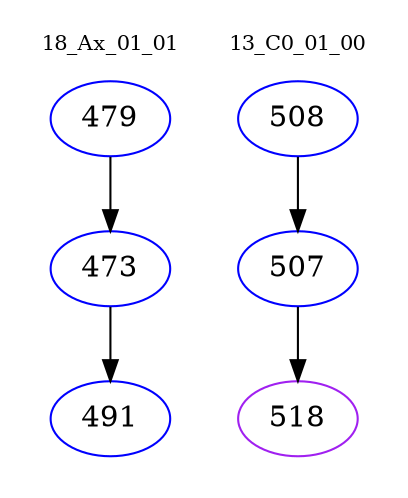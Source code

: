 digraph{
subgraph cluster_0 {
color = white
label = "18_Ax_01_01";
fontsize=10;
T0_479 [label="479", color="blue"]
T0_479 -> T0_473 [color="black"]
T0_473 [label="473", color="blue"]
T0_473 -> T0_491 [color="black"]
T0_491 [label="491", color="blue"]
}
subgraph cluster_1 {
color = white
label = "13_C0_01_00";
fontsize=10;
T1_508 [label="508", color="blue"]
T1_508 -> T1_507 [color="black"]
T1_507 [label="507", color="blue"]
T1_507 -> T1_518 [color="black"]
T1_518 [label="518", color="purple"]
}
}
